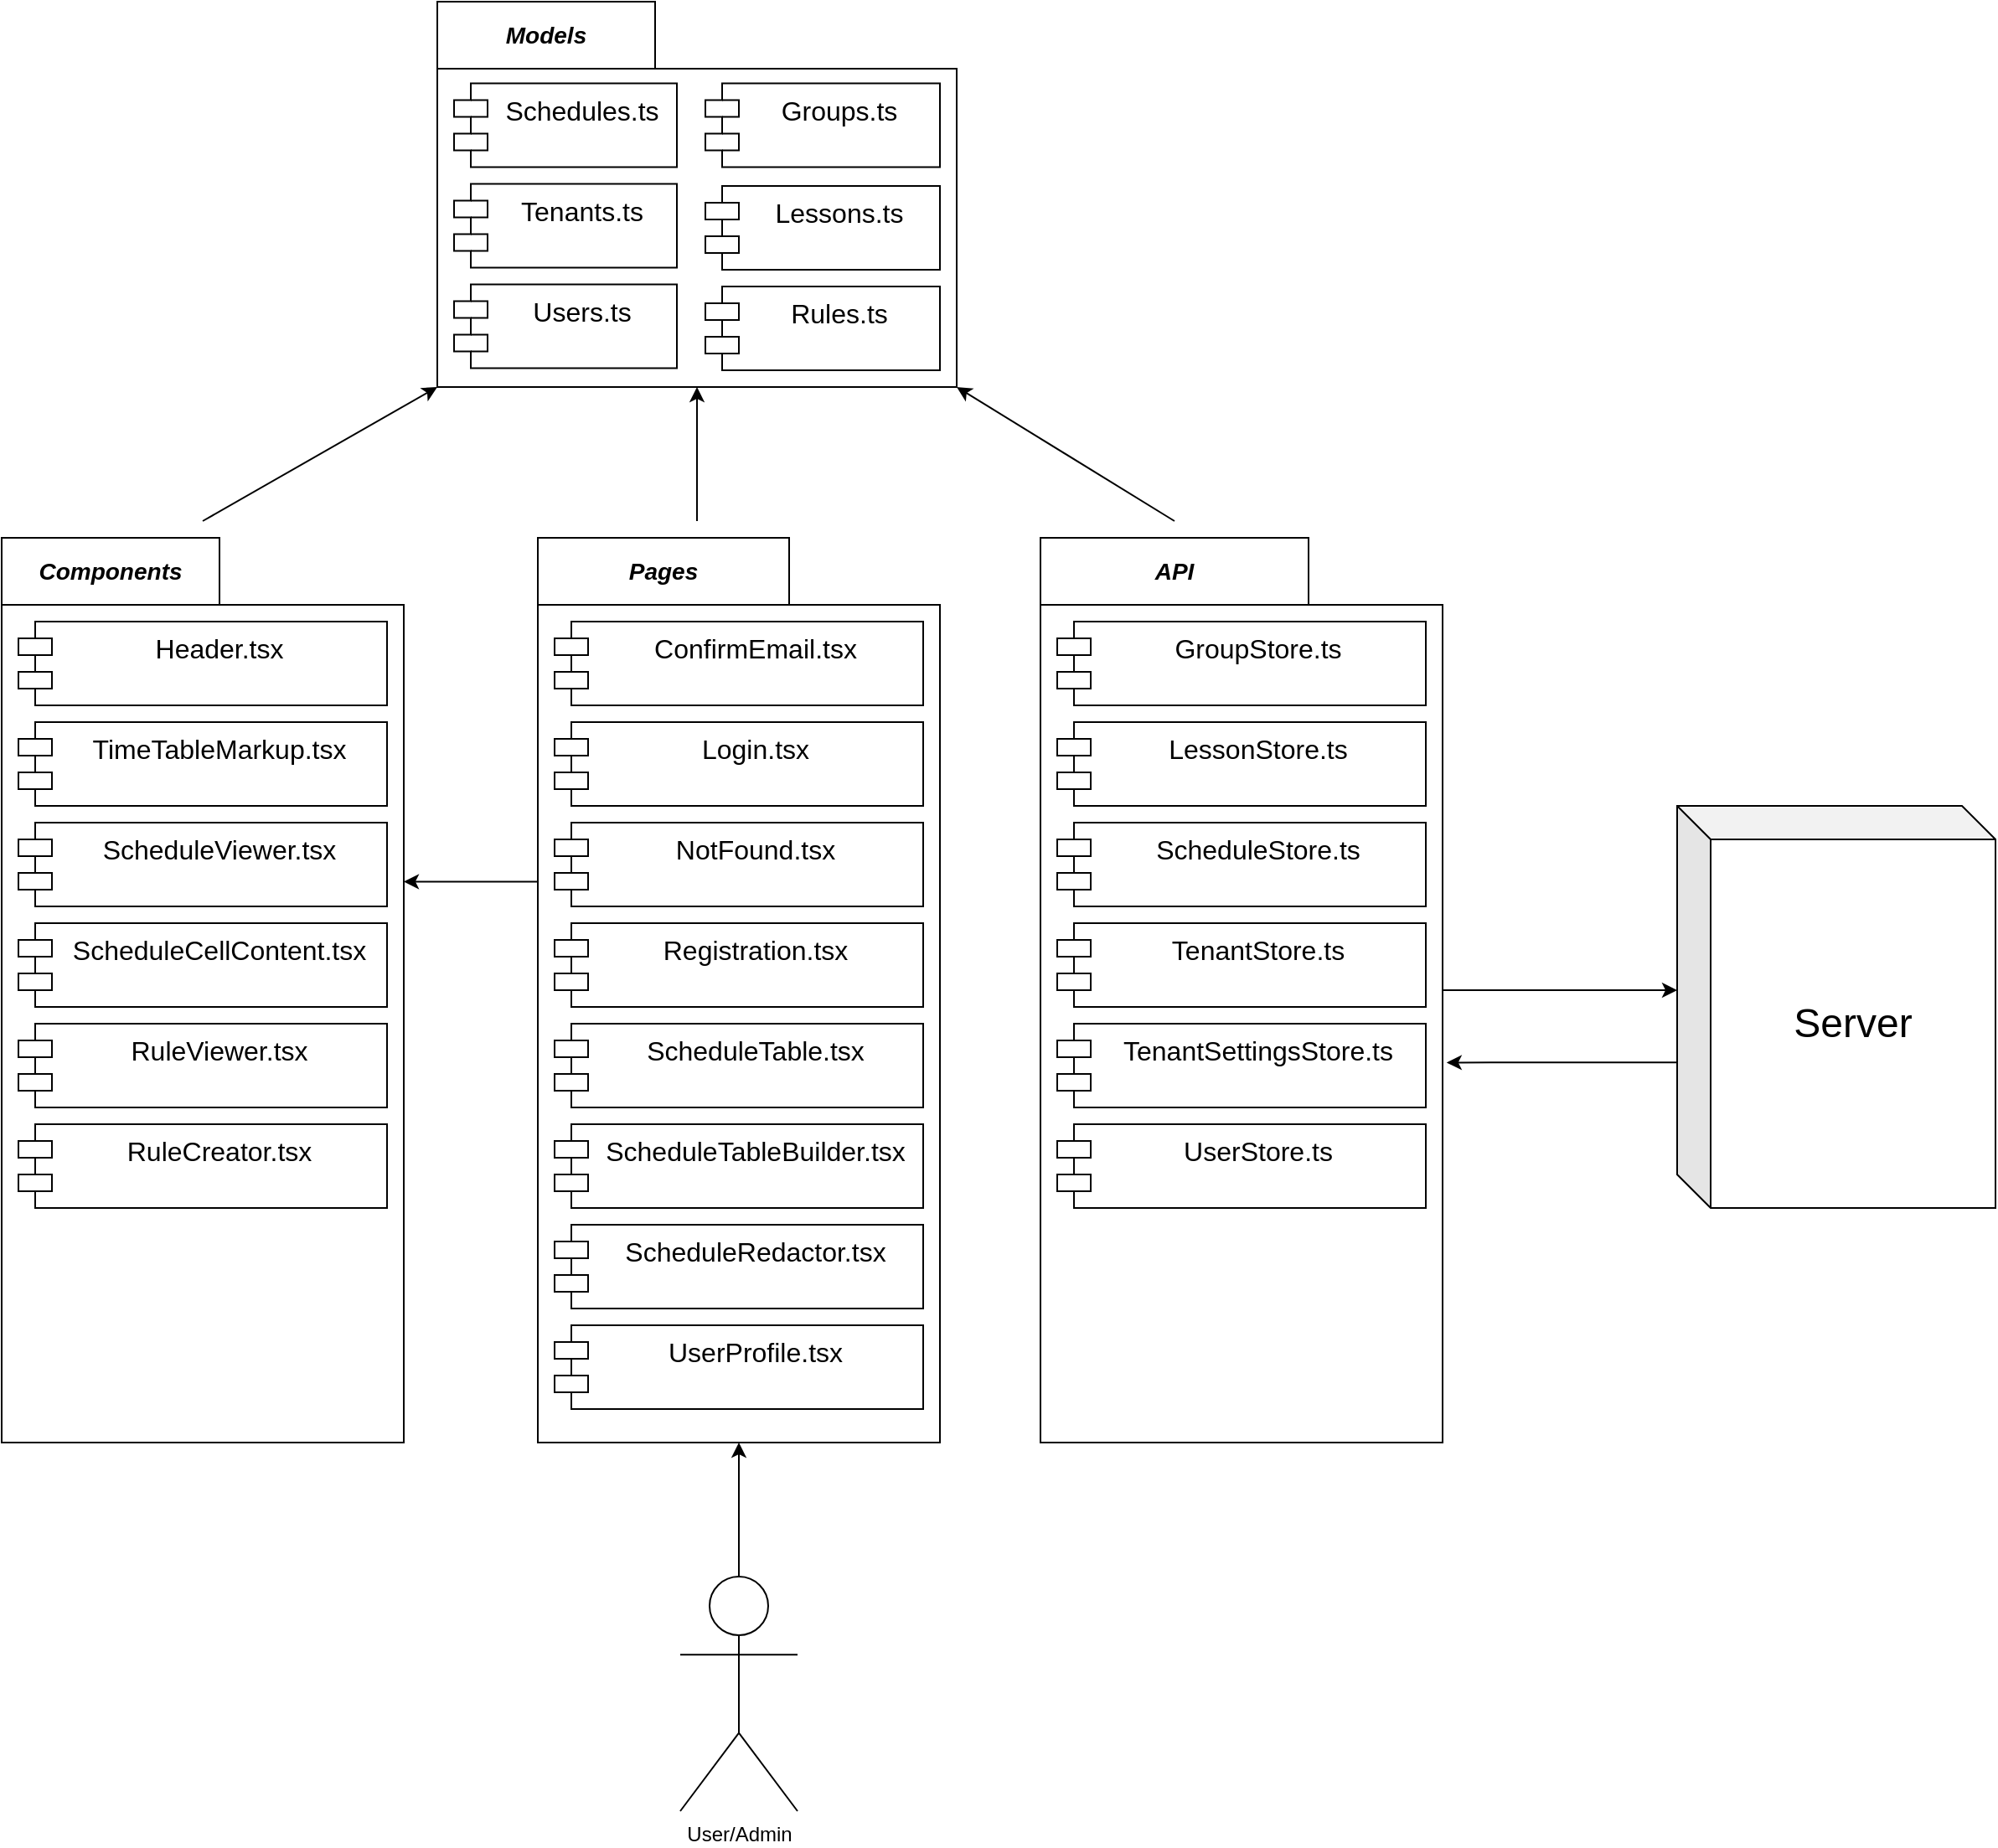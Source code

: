<mxfile version="21.2.1" type="device">
  <diagram id="EYLsKbg5UcqWic5-Pu-a" name="Page-1">
    <mxGraphModel dx="1221" dy="1789" grid="1" gridSize="10" guides="1" tooltips="1" connect="1" arrows="1" fold="1" page="1" pageScale="1" pageWidth="827" pageHeight="1169" math="0" shadow="0">
      <root>
        <mxCell id="0" />
        <mxCell id="1" parent="0" />
        <mxCell id="1HT-hw9LUTcOWVkIA0JJ-48" style="edgeStyle=none;rounded=0;orthogonalLoop=1;jettySize=auto;html=1;entryX=-0.002;entryY=0.38;entryDx=0;entryDy=0;entryPerimeter=0;fontSize=15;startArrow=classic;startFill=1;endArrow=none;endFill=0;exitX=1;exitY=0.38;exitDx=0;exitDy=0;exitPerimeter=0;" parent="1" source="1HT-hw9LUTcOWVkIA0JJ-1" target="1HT-hw9LUTcOWVkIA0JJ-12" edge="1">
          <mxGeometry relative="1" as="geometry" />
        </mxCell>
        <mxCell id="1HT-hw9LUTcOWVkIA0JJ-1" value="" style="shape=folder;fontStyle=1;spacingTop=10;tabWidth=130;tabHeight=40;tabPosition=left;html=1;" parent="1" vertex="1">
          <mxGeometry x="40" y="90" width="240" height="540" as="geometry" />
        </mxCell>
        <mxCell id="1HT-hw9LUTcOWVkIA0JJ-43" style="rounded=0;orthogonalLoop=1;jettySize=auto;html=1;fontSize=15;endArrow=classic;endFill=1;startArrow=none;startFill=0;entryX=0;entryY=0;entryDx=0;entryDy=230;entryPerimeter=0;" parent="1" edge="1" target="rTkdYP10bFTZRLMXQ7SC-1">
          <mxGeometry relative="1" as="geometry">
            <mxPoint x="160" y="80" as="sourcePoint" />
            <mxPoint x="220" y="40" as="targetPoint" />
          </mxGeometry>
        </mxCell>
        <mxCell id="1HT-hw9LUTcOWVkIA0JJ-4" value="&lt;span style=&quot;font-size: 14px;&quot;&gt;&lt;b&gt;&lt;i&gt;Components&lt;/i&gt;&lt;/b&gt;&lt;/span&gt;" style="text;html=1;strokeColor=none;fillColor=none;align=center;verticalAlign=middle;whiteSpace=wrap;rounded=0;" parent="1" vertex="1">
          <mxGeometry x="40" y="90" width="130" height="40" as="geometry" />
        </mxCell>
        <mxCell id="1HT-hw9LUTcOWVkIA0JJ-6" value="Header.tsx" style="shape=module;align=left;spacingLeft=20;align=center;verticalAlign=top;fontSize=16;" parent="1" vertex="1">
          <mxGeometry x="50" y="140" width="220" height="50" as="geometry" />
        </mxCell>
        <mxCell id="1HT-hw9LUTcOWVkIA0JJ-7" value="TimeTableMarkup.tsx" style="shape=module;align=left;spacingLeft=20;align=center;verticalAlign=top;fontSize=16;" parent="1" vertex="1">
          <mxGeometry x="50" y="200" width="220" height="50" as="geometry" />
        </mxCell>
        <mxCell id="1HT-hw9LUTcOWVkIA0JJ-8" value="ScheduleViewer.tsx" style="shape=module;align=left;spacingLeft=20;align=center;verticalAlign=top;fontSize=16;" parent="1" vertex="1">
          <mxGeometry x="50" y="260" width="220" height="50" as="geometry" />
        </mxCell>
        <mxCell id="1HT-hw9LUTcOWVkIA0JJ-9" value="ScheduleCellContent.tsx" style="shape=module;align=left;spacingLeft=20;align=center;verticalAlign=top;fontSize=16;" parent="1" vertex="1">
          <mxGeometry x="50" y="320" width="220" height="50" as="geometry" />
        </mxCell>
        <mxCell id="1HT-hw9LUTcOWVkIA0JJ-10" value="RuleViewer.tsx" style="shape=module;align=left;spacingLeft=20;align=center;verticalAlign=top;fontSize=16;" parent="1" vertex="1">
          <mxGeometry x="50" y="380" width="220" height="50" as="geometry" />
        </mxCell>
        <mxCell id="1HT-hw9LUTcOWVkIA0JJ-11" value="RuleCreator.tsx" style="shape=module;align=left;spacingLeft=20;align=center;verticalAlign=top;fontSize=16;" parent="1" vertex="1">
          <mxGeometry x="50" y="440" width="220" height="50" as="geometry" />
        </mxCell>
        <mxCell id="1HT-hw9LUTcOWVkIA0JJ-12" value="" style="shape=folder;fontStyle=1;spacingTop=10;tabWidth=150;tabHeight=40;tabPosition=left;html=1;" parent="1" vertex="1">
          <mxGeometry x="360" y="90" width="240" height="540" as="geometry" />
        </mxCell>
        <mxCell id="1HT-hw9LUTcOWVkIA0JJ-13" value="&lt;span style=&quot;font-size: 14px;&quot;&gt;&lt;b&gt;&lt;i&gt;Pages&lt;/i&gt;&lt;/b&gt;&lt;/span&gt;" style="text;html=1;strokeColor=none;fillColor=none;align=center;verticalAlign=middle;whiteSpace=wrap;rounded=0;" parent="1" vertex="1">
          <mxGeometry x="360" y="90" width="150" height="40" as="geometry" />
        </mxCell>
        <mxCell id="1HT-hw9LUTcOWVkIA0JJ-14" value="ConfirmEmail.tsx" style="shape=module;align=left;spacingLeft=20;align=center;verticalAlign=top;fontSize=16;" parent="1" vertex="1">
          <mxGeometry x="370" y="140" width="220" height="50" as="geometry" />
        </mxCell>
        <mxCell id="1HT-hw9LUTcOWVkIA0JJ-15" value="Login.tsx" style="shape=module;align=left;spacingLeft=20;align=center;verticalAlign=top;fontSize=16;" parent="1" vertex="1">
          <mxGeometry x="370" y="200" width="220" height="50" as="geometry" />
        </mxCell>
        <mxCell id="1HT-hw9LUTcOWVkIA0JJ-20" value="NotFound.tsx" style="shape=module;align=left;spacingLeft=20;align=center;verticalAlign=top;fontSize=16;" parent="1" vertex="1">
          <mxGeometry x="370" y="260" width="220" height="50" as="geometry" />
        </mxCell>
        <mxCell id="1HT-hw9LUTcOWVkIA0JJ-21" value="Registration.tsx" style="shape=module;align=left;spacingLeft=20;align=center;verticalAlign=top;fontSize=16;" parent="1" vertex="1">
          <mxGeometry x="370" y="320" width="220" height="50" as="geometry" />
        </mxCell>
        <mxCell id="1HT-hw9LUTcOWVkIA0JJ-22" value="ScheduleTable.tsx" style="shape=module;align=left;spacingLeft=20;align=center;verticalAlign=top;fontSize=16;" parent="1" vertex="1">
          <mxGeometry x="370" y="380" width="220" height="50" as="geometry" />
        </mxCell>
        <mxCell id="1HT-hw9LUTcOWVkIA0JJ-23" value="ScheduleTableBuilder.tsx" style="shape=module;align=left;spacingLeft=20;align=center;verticalAlign=top;fontSize=16;" parent="1" vertex="1">
          <mxGeometry x="370" y="440" width="220" height="50" as="geometry" />
        </mxCell>
        <mxCell id="1HT-hw9LUTcOWVkIA0JJ-24" value="ScheduleRedactor.tsx" style="shape=module;align=left;spacingLeft=20;align=center;verticalAlign=top;fontSize=16;" parent="1" vertex="1">
          <mxGeometry x="370" y="500" width="220" height="50" as="geometry" />
        </mxCell>
        <mxCell id="1HT-hw9LUTcOWVkIA0JJ-25" value="UserProfile.tsx" style="shape=module;align=left;spacingLeft=20;align=center;verticalAlign=top;fontSize=16;" parent="1" vertex="1">
          <mxGeometry x="370" y="560" width="220" height="50" as="geometry" />
        </mxCell>
        <mxCell id="1HT-hw9LUTcOWVkIA0JJ-44" style="rounded=0;orthogonalLoop=1;jettySize=auto;html=1;fontSize=15;endArrow=none;endFill=0;startArrow=classic;startFill=1;exitX=0.5;exitY=1;exitDx=0;exitDy=0;exitPerimeter=0;" parent="1" edge="1" source="rTkdYP10bFTZRLMXQ7SC-1">
          <mxGeometry relative="1" as="geometry">
            <mxPoint x="410" y="40" as="sourcePoint" />
            <mxPoint x="455" y="80" as="targetPoint" />
          </mxGeometry>
        </mxCell>
        <mxCell id="rTkdYP10bFTZRLMXQ7SC-14" style="edgeStyle=orthogonalEdgeStyle;rounded=0;orthogonalLoop=1;jettySize=auto;html=1;entryX=0;entryY=0;entryDx=0;entryDy=110;entryPerimeter=0;" edge="1" parent="1" source="1HT-hw9LUTcOWVkIA0JJ-50" target="rTkdYP10bFTZRLMXQ7SC-13">
          <mxGeometry relative="1" as="geometry" />
        </mxCell>
        <mxCell id="1HT-hw9LUTcOWVkIA0JJ-50" value="" style="shape=folder;fontStyle=1;spacingTop=10;tabWidth=160;tabHeight=40;tabPosition=left;html=1;" parent="1" vertex="1">
          <mxGeometry x="660" y="90" width="240" height="540" as="geometry" />
        </mxCell>
        <mxCell id="rTkdYP10bFTZRLMXQ7SC-16" style="rounded=0;orthogonalLoop=1;jettySize=auto;html=1;entryX=0;entryY=0;entryDx=310;entryDy=230;entryPerimeter=0;" edge="1" parent="1" target="rTkdYP10bFTZRLMXQ7SC-1">
          <mxGeometry relative="1" as="geometry">
            <mxPoint x="740" y="80" as="sourcePoint" />
            <mxPoint x="640" y="10" as="targetPoint" />
          </mxGeometry>
        </mxCell>
        <mxCell id="1HT-hw9LUTcOWVkIA0JJ-51" value="&lt;span style=&quot;font-size: 14px;&quot;&gt;&lt;b&gt;&lt;i&gt;API&lt;/i&gt;&lt;/b&gt;&lt;/span&gt;" style="text;html=1;strokeColor=none;fillColor=none;align=center;verticalAlign=middle;whiteSpace=wrap;rounded=0;" parent="1" vertex="1">
          <mxGeometry x="660" y="90" width="160" height="40" as="geometry" />
        </mxCell>
        <mxCell id="1HT-hw9LUTcOWVkIA0JJ-52" value="GroupStore.ts" style="shape=module;align=left;spacingLeft=20;align=center;verticalAlign=top;fontSize=16;" parent="1" vertex="1">
          <mxGeometry x="670" y="140" width="220" height="50" as="geometry" />
        </mxCell>
        <mxCell id="1HT-hw9LUTcOWVkIA0JJ-54" value="LessonStore.ts" style="shape=module;align=left;spacingLeft=20;align=center;verticalAlign=top;fontSize=16;" parent="1" vertex="1">
          <mxGeometry x="670" y="200" width="220" height="50" as="geometry" />
        </mxCell>
        <mxCell id="1HT-hw9LUTcOWVkIA0JJ-60" style="edgeStyle=none;rounded=0;orthogonalLoop=1;jettySize=auto;html=1;exitX=0.75;exitY=1;exitDx=0;exitDy=0;fontSize=15;startArrow=classic;startFill=1;endArrow=classic;endFill=1;" parent="1" source="1HT-hw9LUTcOWVkIA0JJ-54" target="1HT-hw9LUTcOWVkIA0JJ-54" edge="1">
          <mxGeometry relative="1" as="geometry" />
        </mxCell>
        <mxCell id="rTkdYP10bFTZRLMXQ7SC-1" value="" style="shape=folder;fontStyle=1;spacingTop=10;tabWidth=130;tabHeight=40;tabPosition=left;html=1;" vertex="1" parent="1">
          <mxGeometry x="300" y="-230" width="310" height="230" as="geometry" />
        </mxCell>
        <mxCell id="rTkdYP10bFTZRLMXQ7SC-2" value="&lt;span style=&quot;font-size: 14px;&quot;&gt;&lt;b&gt;&lt;i&gt;Models&lt;/i&gt;&lt;/b&gt;&lt;/span&gt;" style="text;html=1;strokeColor=none;fillColor=none;align=center;verticalAlign=middle;whiteSpace=wrap;rounded=0;" vertex="1" parent="1">
          <mxGeometry x="300" y="-230" width="130" height="40" as="geometry" />
        </mxCell>
        <mxCell id="rTkdYP10bFTZRLMXQ7SC-3" value="Groups.ts" style="shape=module;align=left;spacingLeft=20;align=center;verticalAlign=top;fontSize=16;" vertex="1" parent="1">
          <mxGeometry x="460" y="-181.25" width="140" height="50" as="geometry" />
        </mxCell>
        <mxCell id="rTkdYP10bFTZRLMXQ7SC-4" value="Lessons.ts" style="shape=module;align=left;spacingLeft=20;align=center;verticalAlign=top;fontSize=16;" vertex="1" parent="1">
          <mxGeometry x="460" y="-120" width="140" height="50" as="geometry" />
        </mxCell>
        <mxCell id="rTkdYP10bFTZRLMXQ7SC-5" value="Rules.ts" style="shape=module;align=left;spacingLeft=20;align=center;verticalAlign=top;fontSize=16;" vertex="1" parent="1">
          <mxGeometry x="460" y="-60" width="140" height="50" as="geometry" />
        </mxCell>
        <mxCell id="rTkdYP10bFTZRLMXQ7SC-6" value="Schedules.ts" style="shape=module;align=left;spacingLeft=20;align=center;verticalAlign=top;fontSize=16;" vertex="1" parent="1">
          <mxGeometry x="310" y="-181.25" width="133" height="50" as="geometry" />
        </mxCell>
        <mxCell id="rTkdYP10bFTZRLMXQ7SC-7" value="Tenants.ts" style="shape=module;align=left;spacingLeft=20;align=center;verticalAlign=top;fontSize=16;" vertex="1" parent="1">
          <mxGeometry x="310" y="-121.25" width="133" height="50" as="geometry" />
        </mxCell>
        <mxCell id="rTkdYP10bFTZRLMXQ7SC-8" value="Users.ts" style="shape=module;align=left;spacingLeft=20;align=center;verticalAlign=top;fontSize=16;" vertex="1" parent="1">
          <mxGeometry x="310" y="-61.25" width="133" height="50" as="geometry" />
        </mxCell>
        <mxCell id="rTkdYP10bFTZRLMXQ7SC-9" value="ScheduleStore.ts" style="shape=module;align=left;spacingLeft=20;align=center;verticalAlign=top;fontSize=16;" vertex="1" parent="1">
          <mxGeometry x="670" y="260" width="220" height="50" as="geometry" />
        </mxCell>
        <mxCell id="rTkdYP10bFTZRLMXQ7SC-10" value="TenantStore.ts" style="shape=module;align=left;spacingLeft=20;align=center;verticalAlign=top;fontSize=16;" vertex="1" parent="1">
          <mxGeometry x="670" y="320" width="220" height="50" as="geometry" />
        </mxCell>
        <mxCell id="rTkdYP10bFTZRLMXQ7SC-11" value="TenantSettingsStore.ts" style="shape=module;align=left;spacingLeft=20;align=center;verticalAlign=top;fontSize=16;" vertex="1" parent="1">
          <mxGeometry x="670" y="380" width="220" height="50" as="geometry" />
        </mxCell>
        <mxCell id="rTkdYP10bFTZRLMXQ7SC-12" value="UserStore.ts" style="shape=module;align=left;spacingLeft=20;align=center;verticalAlign=top;fontSize=16;" vertex="1" parent="1">
          <mxGeometry x="670" y="440" width="220" height="50" as="geometry" />
        </mxCell>
        <mxCell id="rTkdYP10bFTZRLMXQ7SC-15" style="edgeStyle=orthogonalEdgeStyle;rounded=0;orthogonalLoop=1;jettySize=auto;html=1;entryX=1.01;entryY=0.58;entryDx=0;entryDy=0;entryPerimeter=0;exitX=0.002;exitY=0.638;exitDx=0;exitDy=0;exitPerimeter=0;" edge="1" parent="1" source="rTkdYP10bFTZRLMXQ7SC-13" target="1HT-hw9LUTcOWVkIA0JJ-50">
          <mxGeometry relative="1" as="geometry" />
        </mxCell>
        <mxCell id="rTkdYP10bFTZRLMXQ7SC-13" value="&lt;font style=&quot;font-size: 24px;&quot;&gt;Server&lt;/font&gt;" style="shape=cube;whiteSpace=wrap;html=1;boundedLbl=1;backgroundOutline=1;darkOpacity=0.05;darkOpacity2=0.1;" vertex="1" parent="1">
          <mxGeometry x="1040" y="250" width="190" height="240" as="geometry" />
        </mxCell>
        <mxCell id="rTkdYP10bFTZRLMXQ7SC-20" style="edgeStyle=orthogonalEdgeStyle;rounded=0;orthogonalLoop=1;jettySize=auto;html=1;entryX=0.5;entryY=1;entryDx=0;entryDy=0;entryPerimeter=0;" edge="1" parent="1" source="rTkdYP10bFTZRLMXQ7SC-17" target="1HT-hw9LUTcOWVkIA0JJ-12">
          <mxGeometry relative="1" as="geometry" />
        </mxCell>
        <mxCell id="rTkdYP10bFTZRLMXQ7SC-17" value="User/Admin" style="shape=umlActor;verticalLabelPosition=bottom;verticalAlign=top;html=1;outlineConnect=0;" vertex="1" parent="1">
          <mxGeometry x="445" y="710" width="70" height="140" as="geometry" />
        </mxCell>
      </root>
    </mxGraphModel>
  </diagram>
</mxfile>
